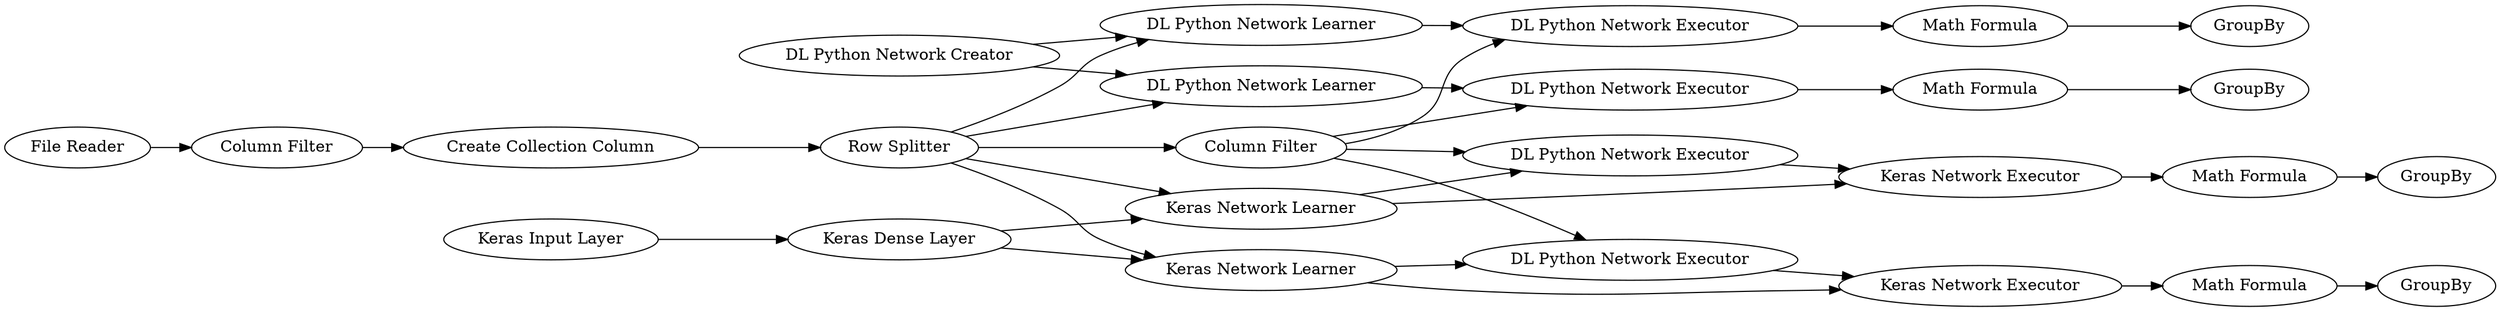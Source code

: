 digraph {
	7 -> 19
	5 -> 8
	20 -> 21
	7 -> 8
	4 -> 5
	29 -> 28
	15 -> 18
	19 -> 21
	11 -> 27
	27 -> 26
	21 -> 29
	12 -> 13
	18 -> 23
	3 -> 7
	7 -> 20
	1 -> 2
	20 -> 11
	22 -> 24
	12 -> 19
	9 -> 22
	7 -> 13
	14 -> 9
	6 -> 14
	13 -> 11
	8 -> 15
	20 -> 15
	20 -> 14
	23 -> 25
	5 -> 6
	7 -> 6
	2 -> 3
	8 -> 18
	6 -> 9
	27 [label="Math Formula"]
	7 [label="Row Splitter"]
	9 [label="Keras Network Executor"]
	18 [label="Keras Network Executor"]
	21 [label="DL Python Network Executor"]
	26 [label=GroupBy]
	8 [label="Keras Network Learner"]
	3 [label="Create Collection Column"]
	19 [label="DL Python Network Learner"]
	24 [label=GroupBy]
	6 [label="Keras Network Learner"]
	15 [label="DL Python Network Executor"]
	25 [label=GroupBy]
	12 [label="DL Python Network Creator"]
	1 [label="File Reader"]
	22 [label="Math Formula"]
	28 [label=GroupBy]
	11 [label="DL Python Network Executor"]
	4 [label="Keras Input Layer"]
	23 [label="Math Formula"]
	14 [label="DL Python Network Executor"]
	5 [label="Keras Dense Layer"]
	13 [label="DL Python Network Learner"]
	20 [label="Column Filter"]
	29 [label="Math Formula"]
	2 [label="Column Filter"]
	rankdir=LR
}
